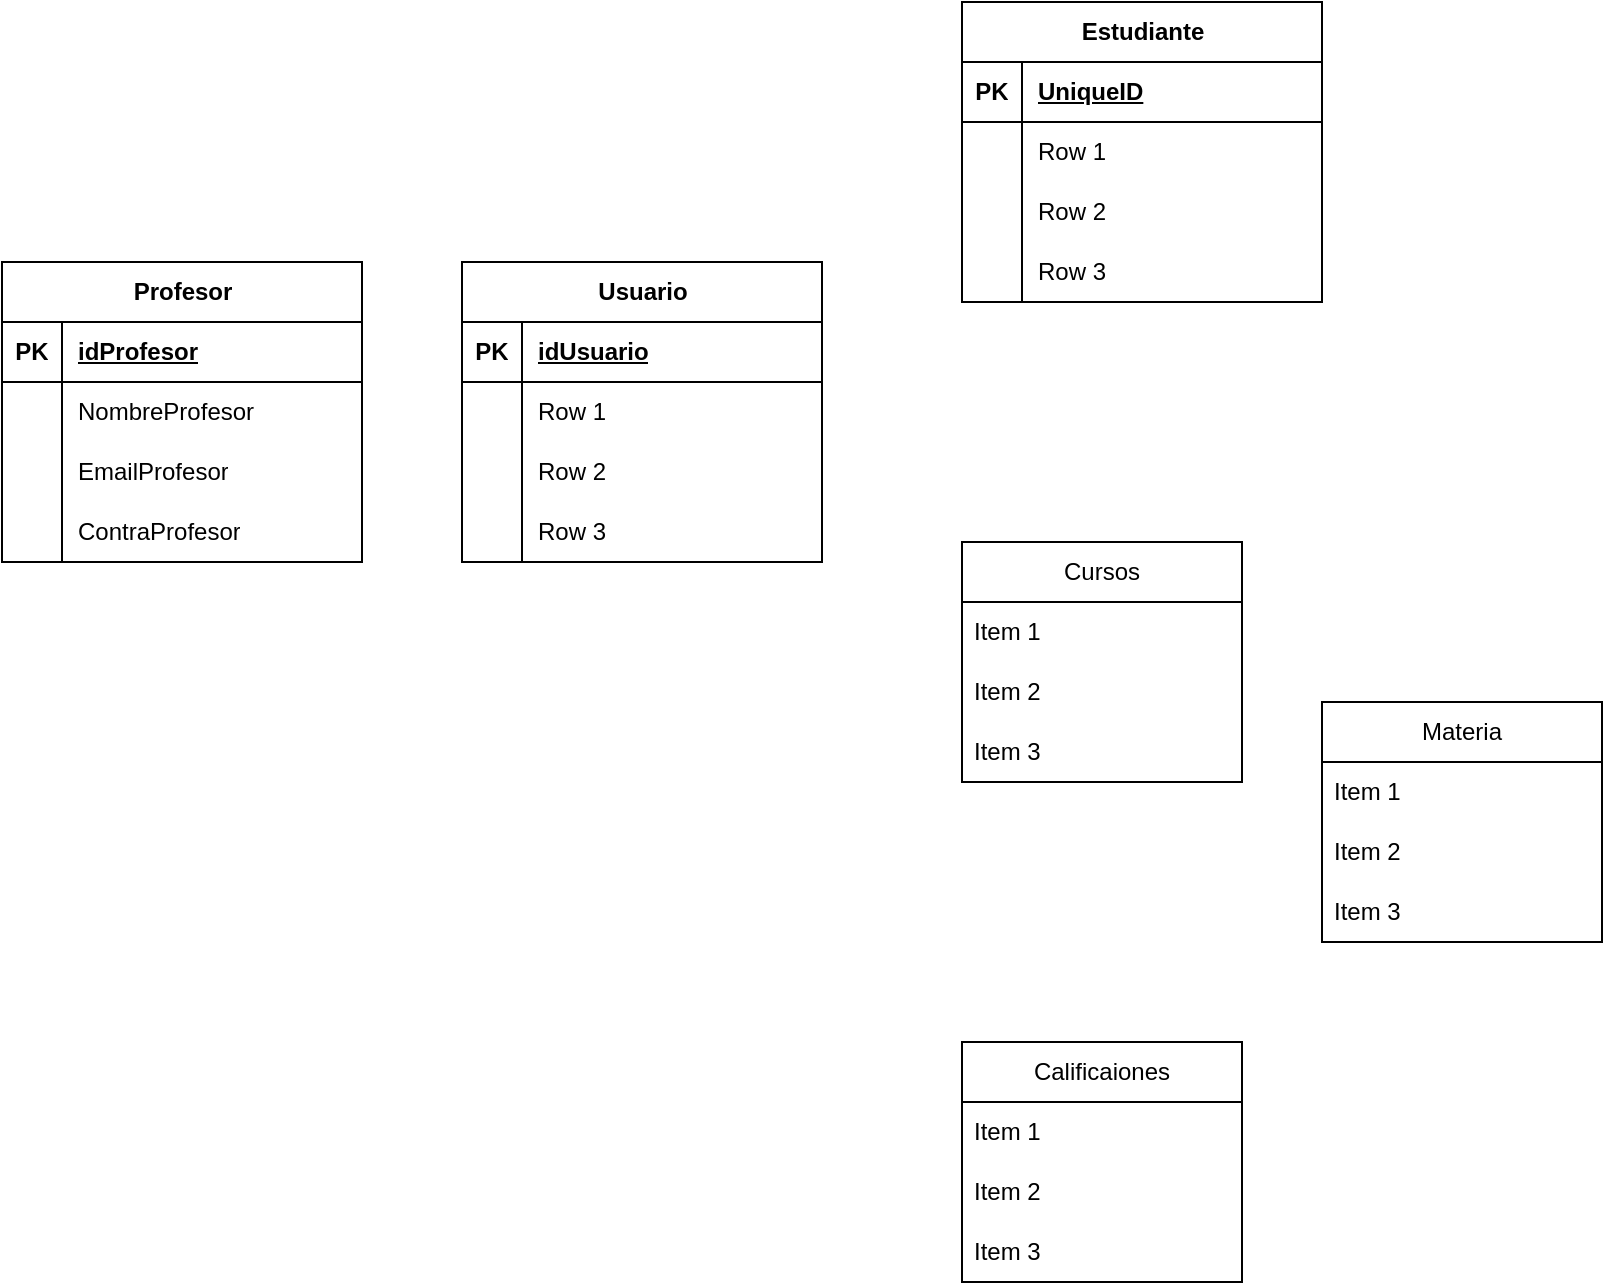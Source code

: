 <mxfile version="26.2.5">
  <diagram name="Página-1" id="gyoQRNp3iUZW7wSukkCl">
    <mxGraphModel dx="874" dy="1642" grid="1" gridSize="10" guides="1" tooltips="1" connect="1" arrows="1" fold="1" page="1" pageScale="1" pageWidth="827" pageHeight="1169" math="0" shadow="0">
      <root>
        <mxCell id="0" />
        <mxCell id="1" parent="0" />
        <mxCell id="Mvn4Cyy_QC7oj3gX43BP-10" value="Calificaiones" style="swimlane;fontStyle=0;childLayout=stackLayout;horizontal=1;startSize=30;horizontalStack=0;resizeParent=1;resizeParentMax=0;resizeLast=0;collapsible=1;marginBottom=0;whiteSpace=wrap;html=1;" vertex="1" parent="1">
          <mxGeometry x="490" y="200" width="140" height="120" as="geometry" />
        </mxCell>
        <mxCell id="Mvn4Cyy_QC7oj3gX43BP-11" value="Item 1" style="text;strokeColor=none;fillColor=none;align=left;verticalAlign=middle;spacingLeft=4;spacingRight=4;overflow=hidden;points=[[0,0.5],[1,0.5]];portConstraint=eastwest;rotatable=0;whiteSpace=wrap;html=1;" vertex="1" parent="Mvn4Cyy_QC7oj3gX43BP-10">
          <mxGeometry y="30" width="140" height="30" as="geometry" />
        </mxCell>
        <mxCell id="Mvn4Cyy_QC7oj3gX43BP-12" value="Item 2" style="text;strokeColor=none;fillColor=none;align=left;verticalAlign=middle;spacingLeft=4;spacingRight=4;overflow=hidden;points=[[0,0.5],[1,0.5]];portConstraint=eastwest;rotatable=0;whiteSpace=wrap;html=1;" vertex="1" parent="Mvn4Cyy_QC7oj3gX43BP-10">
          <mxGeometry y="60" width="140" height="30" as="geometry" />
        </mxCell>
        <mxCell id="Mvn4Cyy_QC7oj3gX43BP-13" value="Item 3" style="text;strokeColor=none;fillColor=none;align=left;verticalAlign=middle;spacingLeft=4;spacingRight=4;overflow=hidden;points=[[0,0.5],[1,0.5]];portConstraint=eastwest;rotatable=0;whiteSpace=wrap;html=1;" vertex="1" parent="Mvn4Cyy_QC7oj3gX43BP-10">
          <mxGeometry y="90" width="140" height="30" as="geometry" />
        </mxCell>
        <mxCell id="Mvn4Cyy_QC7oj3gX43BP-14" value="Cursos" style="swimlane;fontStyle=0;childLayout=stackLayout;horizontal=1;startSize=30;horizontalStack=0;resizeParent=1;resizeParentMax=0;resizeLast=0;collapsible=1;marginBottom=0;whiteSpace=wrap;html=1;" vertex="1" parent="1">
          <mxGeometry x="490" y="-50" width="140" height="120" as="geometry" />
        </mxCell>
        <mxCell id="Mvn4Cyy_QC7oj3gX43BP-15" value="Item 1" style="text;strokeColor=none;fillColor=none;align=left;verticalAlign=middle;spacingLeft=4;spacingRight=4;overflow=hidden;points=[[0,0.5],[1,0.5]];portConstraint=eastwest;rotatable=0;whiteSpace=wrap;html=1;" vertex="1" parent="Mvn4Cyy_QC7oj3gX43BP-14">
          <mxGeometry y="30" width="140" height="30" as="geometry" />
        </mxCell>
        <mxCell id="Mvn4Cyy_QC7oj3gX43BP-16" value="Item 2" style="text;strokeColor=none;fillColor=none;align=left;verticalAlign=middle;spacingLeft=4;spacingRight=4;overflow=hidden;points=[[0,0.5],[1,0.5]];portConstraint=eastwest;rotatable=0;whiteSpace=wrap;html=1;" vertex="1" parent="Mvn4Cyy_QC7oj3gX43BP-14">
          <mxGeometry y="60" width="140" height="30" as="geometry" />
        </mxCell>
        <mxCell id="Mvn4Cyy_QC7oj3gX43BP-17" value="Item 3" style="text;strokeColor=none;fillColor=none;align=left;verticalAlign=middle;spacingLeft=4;spacingRight=4;overflow=hidden;points=[[0,0.5],[1,0.5]];portConstraint=eastwest;rotatable=0;whiteSpace=wrap;html=1;" vertex="1" parent="Mvn4Cyy_QC7oj3gX43BP-14">
          <mxGeometry y="90" width="140" height="30" as="geometry" />
        </mxCell>
        <mxCell id="Mvn4Cyy_QC7oj3gX43BP-18" value="Materia" style="swimlane;fontStyle=0;childLayout=stackLayout;horizontal=1;startSize=30;horizontalStack=0;resizeParent=1;resizeParentMax=0;resizeLast=0;collapsible=1;marginBottom=0;whiteSpace=wrap;html=1;" vertex="1" parent="1">
          <mxGeometry x="670" y="30" width="140" height="120" as="geometry" />
        </mxCell>
        <mxCell id="Mvn4Cyy_QC7oj3gX43BP-19" value="Item 1" style="text;strokeColor=none;fillColor=none;align=left;verticalAlign=middle;spacingLeft=4;spacingRight=4;overflow=hidden;points=[[0,0.5],[1,0.5]];portConstraint=eastwest;rotatable=0;whiteSpace=wrap;html=1;" vertex="1" parent="Mvn4Cyy_QC7oj3gX43BP-18">
          <mxGeometry y="30" width="140" height="30" as="geometry" />
        </mxCell>
        <mxCell id="Mvn4Cyy_QC7oj3gX43BP-20" value="Item 2" style="text;strokeColor=none;fillColor=none;align=left;verticalAlign=middle;spacingLeft=4;spacingRight=4;overflow=hidden;points=[[0,0.5],[1,0.5]];portConstraint=eastwest;rotatable=0;whiteSpace=wrap;html=1;" vertex="1" parent="Mvn4Cyy_QC7oj3gX43BP-18">
          <mxGeometry y="60" width="140" height="30" as="geometry" />
        </mxCell>
        <mxCell id="Mvn4Cyy_QC7oj3gX43BP-21" value="Item 3" style="text;strokeColor=none;fillColor=none;align=left;verticalAlign=middle;spacingLeft=4;spacingRight=4;overflow=hidden;points=[[0,0.5],[1,0.5]];portConstraint=eastwest;rotatable=0;whiteSpace=wrap;html=1;" vertex="1" parent="Mvn4Cyy_QC7oj3gX43BP-18">
          <mxGeometry y="90" width="140" height="30" as="geometry" />
        </mxCell>
        <mxCell id="Mvn4Cyy_QC7oj3gX43BP-26" value="Profesor" style="shape=table;startSize=30;container=1;collapsible=1;childLayout=tableLayout;fixedRows=1;rowLines=0;fontStyle=1;align=center;resizeLast=1;html=1;" vertex="1" parent="1">
          <mxGeometry x="10" y="-190" width="180" height="150" as="geometry" />
        </mxCell>
        <mxCell id="Mvn4Cyy_QC7oj3gX43BP-27" value="" style="shape=tableRow;horizontal=0;startSize=0;swimlaneHead=0;swimlaneBody=0;fillColor=none;collapsible=0;dropTarget=0;points=[[0,0.5],[1,0.5]];portConstraint=eastwest;top=0;left=0;right=0;bottom=1;" vertex="1" parent="Mvn4Cyy_QC7oj3gX43BP-26">
          <mxGeometry y="30" width="180" height="30" as="geometry" />
        </mxCell>
        <mxCell id="Mvn4Cyy_QC7oj3gX43BP-28" value="PK" style="shape=partialRectangle;connectable=0;fillColor=none;top=0;left=0;bottom=0;right=0;fontStyle=1;overflow=hidden;whiteSpace=wrap;html=1;" vertex="1" parent="Mvn4Cyy_QC7oj3gX43BP-27">
          <mxGeometry width="30" height="30" as="geometry">
            <mxRectangle width="30" height="30" as="alternateBounds" />
          </mxGeometry>
        </mxCell>
        <mxCell id="Mvn4Cyy_QC7oj3gX43BP-29" value="idProfesor" style="shape=partialRectangle;connectable=0;fillColor=none;top=0;left=0;bottom=0;right=0;align=left;spacingLeft=6;fontStyle=5;overflow=hidden;whiteSpace=wrap;html=1;" vertex="1" parent="Mvn4Cyy_QC7oj3gX43BP-27">
          <mxGeometry x="30" width="150" height="30" as="geometry">
            <mxRectangle width="150" height="30" as="alternateBounds" />
          </mxGeometry>
        </mxCell>
        <mxCell id="Mvn4Cyy_QC7oj3gX43BP-30" value="" style="shape=tableRow;horizontal=0;startSize=0;swimlaneHead=0;swimlaneBody=0;fillColor=none;collapsible=0;dropTarget=0;points=[[0,0.5],[1,0.5]];portConstraint=eastwest;top=0;left=0;right=0;bottom=0;" vertex="1" parent="Mvn4Cyy_QC7oj3gX43BP-26">
          <mxGeometry y="60" width="180" height="30" as="geometry" />
        </mxCell>
        <mxCell id="Mvn4Cyy_QC7oj3gX43BP-31" value="" style="shape=partialRectangle;connectable=0;fillColor=none;top=0;left=0;bottom=0;right=0;editable=1;overflow=hidden;whiteSpace=wrap;html=1;" vertex="1" parent="Mvn4Cyy_QC7oj3gX43BP-30">
          <mxGeometry width="30" height="30" as="geometry">
            <mxRectangle width="30" height="30" as="alternateBounds" />
          </mxGeometry>
        </mxCell>
        <mxCell id="Mvn4Cyy_QC7oj3gX43BP-32" value="NombreProfesor" style="shape=partialRectangle;connectable=0;fillColor=none;top=0;left=0;bottom=0;right=0;align=left;spacingLeft=6;overflow=hidden;whiteSpace=wrap;html=1;" vertex="1" parent="Mvn4Cyy_QC7oj3gX43BP-30">
          <mxGeometry x="30" width="150" height="30" as="geometry">
            <mxRectangle width="150" height="30" as="alternateBounds" />
          </mxGeometry>
        </mxCell>
        <mxCell id="Mvn4Cyy_QC7oj3gX43BP-33" value="" style="shape=tableRow;horizontal=0;startSize=0;swimlaneHead=0;swimlaneBody=0;fillColor=none;collapsible=0;dropTarget=0;points=[[0,0.5],[1,0.5]];portConstraint=eastwest;top=0;left=0;right=0;bottom=0;" vertex="1" parent="Mvn4Cyy_QC7oj3gX43BP-26">
          <mxGeometry y="90" width="180" height="30" as="geometry" />
        </mxCell>
        <mxCell id="Mvn4Cyy_QC7oj3gX43BP-34" value="" style="shape=partialRectangle;connectable=0;fillColor=none;top=0;left=0;bottom=0;right=0;editable=1;overflow=hidden;whiteSpace=wrap;html=1;" vertex="1" parent="Mvn4Cyy_QC7oj3gX43BP-33">
          <mxGeometry width="30" height="30" as="geometry">
            <mxRectangle width="30" height="30" as="alternateBounds" />
          </mxGeometry>
        </mxCell>
        <mxCell id="Mvn4Cyy_QC7oj3gX43BP-35" value="EmailProfesor" style="shape=partialRectangle;connectable=0;fillColor=none;top=0;left=0;bottom=0;right=0;align=left;spacingLeft=6;overflow=hidden;whiteSpace=wrap;html=1;" vertex="1" parent="Mvn4Cyy_QC7oj3gX43BP-33">
          <mxGeometry x="30" width="150" height="30" as="geometry">
            <mxRectangle width="150" height="30" as="alternateBounds" />
          </mxGeometry>
        </mxCell>
        <mxCell id="Mvn4Cyy_QC7oj3gX43BP-36" value="" style="shape=tableRow;horizontal=0;startSize=0;swimlaneHead=0;swimlaneBody=0;fillColor=none;collapsible=0;dropTarget=0;points=[[0,0.5],[1,0.5]];portConstraint=eastwest;top=0;left=0;right=0;bottom=0;" vertex="1" parent="Mvn4Cyy_QC7oj3gX43BP-26">
          <mxGeometry y="120" width="180" height="30" as="geometry" />
        </mxCell>
        <mxCell id="Mvn4Cyy_QC7oj3gX43BP-37" value="" style="shape=partialRectangle;connectable=0;fillColor=none;top=0;left=0;bottom=0;right=0;editable=1;overflow=hidden;whiteSpace=wrap;html=1;" vertex="1" parent="Mvn4Cyy_QC7oj3gX43BP-36">
          <mxGeometry width="30" height="30" as="geometry">
            <mxRectangle width="30" height="30" as="alternateBounds" />
          </mxGeometry>
        </mxCell>
        <mxCell id="Mvn4Cyy_QC7oj3gX43BP-38" value="ContraProfesor" style="shape=partialRectangle;connectable=0;fillColor=none;top=0;left=0;bottom=0;right=0;align=left;spacingLeft=6;overflow=hidden;whiteSpace=wrap;html=1;" vertex="1" parent="Mvn4Cyy_QC7oj3gX43BP-36">
          <mxGeometry x="30" width="150" height="30" as="geometry">
            <mxRectangle width="150" height="30" as="alternateBounds" />
          </mxGeometry>
        </mxCell>
        <mxCell id="Mvn4Cyy_QC7oj3gX43BP-39" value="Usuario" style="shape=table;startSize=30;container=1;collapsible=1;childLayout=tableLayout;fixedRows=1;rowLines=0;fontStyle=1;align=center;resizeLast=1;html=1;" vertex="1" parent="1">
          <mxGeometry x="240" y="-190" width="180" height="150" as="geometry" />
        </mxCell>
        <mxCell id="Mvn4Cyy_QC7oj3gX43BP-40" value="" style="shape=tableRow;horizontal=0;startSize=0;swimlaneHead=0;swimlaneBody=0;fillColor=none;collapsible=0;dropTarget=0;points=[[0,0.5],[1,0.5]];portConstraint=eastwest;top=0;left=0;right=0;bottom=1;" vertex="1" parent="Mvn4Cyy_QC7oj3gX43BP-39">
          <mxGeometry y="30" width="180" height="30" as="geometry" />
        </mxCell>
        <mxCell id="Mvn4Cyy_QC7oj3gX43BP-41" value="PK" style="shape=partialRectangle;connectable=0;fillColor=none;top=0;left=0;bottom=0;right=0;fontStyle=1;overflow=hidden;whiteSpace=wrap;html=1;" vertex="1" parent="Mvn4Cyy_QC7oj3gX43BP-40">
          <mxGeometry width="30" height="30" as="geometry">
            <mxRectangle width="30" height="30" as="alternateBounds" />
          </mxGeometry>
        </mxCell>
        <mxCell id="Mvn4Cyy_QC7oj3gX43BP-42" value="idUsuario" style="shape=partialRectangle;connectable=0;fillColor=none;top=0;left=0;bottom=0;right=0;align=left;spacingLeft=6;fontStyle=5;overflow=hidden;whiteSpace=wrap;html=1;" vertex="1" parent="Mvn4Cyy_QC7oj3gX43BP-40">
          <mxGeometry x="30" width="150" height="30" as="geometry">
            <mxRectangle width="150" height="30" as="alternateBounds" />
          </mxGeometry>
        </mxCell>
        <mxCell id="Mvn4Cyy_QC7oj3gX43BP-43" value="" style="shape=tableRow;horizontal=0;startSize=0;swimlaneHead=0;swimlaneBody=0;fillColor=none;collapsible=0;dropTarget=0;points=[[0,0.5],[1,0.5]];portConstraint=eastwest;top=0;left=0;right=0;bottom=0;" vertex="1" parent="Mvn4Cyy_QC7oj3gX43BP-39">
          <mxGeometry y="60" width="180" height="30" as="geometry" />
        </mxCell>
        <mxCell id="Mvn4Cyy_QC7oj3gX43BP-44" value="" style="shape=partialRectangle;connectable=0;fillColor=none;top=0;left=0;bottom=0;right=0;editable=1;overflow=hidden;whiteSpace=wrap;html=1;" vertex="1" parent="Mvn4Cyy_QC7oj3gX43BP-43">
          <mxGeometry width="30" height="30" as="geometry">
            <mxRectangle width="30" height="30" as="alternateBounds" />
          </mxGeometry>
        </mxCell>
        <mxCell id="Mvn4Cyy_QC7oj3gX43BP-45" value="Row 1" style="shape=partialRectangle;connectable=0;fillColor=none;top=0;left=0;bottom=0;right=0;align=left;spacingLeft=6;overflow=hidden;whiteSpace=wrap;html=1;" vertex="1" parent="Mvn4Cyy_QC7oj3gX43BP-43">
          <mxGeometry x="30" width="150" height="30" as="geometry">
            <mxRectangle width="150" height="30" as="alternateBounds" />
          </mxGeometry>
        </mxCell>
        <mxCell id="Mvn4Cyy_QC7oj3gX43BP-46" value="" style="shape=tableRow;horizontal=0;startSize=0;swimlaneHead=0;swimlaneBody=0;fillColor=none;collapsible=0;dropTarget=0;points=[[0,0.5],[1,0.5]];portConstraint=eastwest;top=0;left=0;right=0;bottom=0;" vertex="1" parent="Mvn4Cyy_QC7oj3gX43BP-39">
          <mxGeometry y="90" width="180" height="30" as="geometry" />
        </mxCell>
        <mxCell id="Mvn4Cyy_QC7oj3gX43BP-47" value="" style="shape=partialRectangle;connectable=0;fillColor=none;top=0;left=0;bottom=0;right=0;editable=1;overflow=hidden;whiteSpace=wrap;html=1;" vertex="1" parent="Mvn4Cyy_QC7oj3gX43BP-46">
          <mxGeometry width="30" height="30" as="geometry">
            <mxRectangle width="30" height="30" as="alternateBounds" />
          </mxGeometry>
        </mxCell>
        <mxCell id="Mvn4Cyy_QC7oj3gX43BP-48" value="Row 2" style="shape=partialRectangle;connectable=0;fillColor=none;top=0;left=0;bottom=0;right=0;align=left;spacingLeft=6;overflow=hidden;whiteSpace=wrap;html=1;" vertex="1" parent="Mvn4Cyy_QC7oj3gX43BP-46">
          <mxGeometry x="30" width="150" height="30" as="geometry">
            <mxRectangle width="150" height="30" as="alternateBounds" />
          </mxGeometry>
        </mxCell>
        <mxCell id="Mvn4Cyy_QC7oj3gX43BP-49" value="" style="shape=tableRow;horizontal=0;startSize=0;swimlaneHead=0;swimlaneBody=0;fillColor=none;collapsible=0;dropTarget=0;points=[[0,0.5],[1,0.5]];portConstraint=eastwest;top=0;left=0;right=0;bottom=0;" vertex="1" parent="Mvn4Cyy_QC7oj3gX43BP-39">
          <mxGeometry y="120" width="180" height="30" as="geometry" />
        </mxCell>
        <mxCell id="Mvn4Cyy_QC7oj3gX43BP-50" value="" style="shape=partialRectangle;connectable=0;fillColor=none;top=0;left=0;bottom=0;right=0;editable=1;overflow=hidden;whiteSpace=wrap;html=1;" vertex="1" parent="Mvn4Cyy_QC7oj3gX43BP-49">
          <mxGeometry width="30" height="30" as="geometry">
            <mxRectangle width="30" height="30" as="alternateBounds" />
          </mxGeometry>
        </mxCell>
        <mxCell id="Mvn4Cyy_QC7oj3gX43BP-51" value="Row 3" style="shape=partialRectangle;connectable=0;fillColor=none;top=0;left=0;bottom=0;right=0;align=left;spacingLeft=6;overflow=hidden;whiteSpace=wrap;html=1;" vertex="1" parent="Mvn4Cyy_QC7oj3gX43BP-49">
          <mxGeometry x="30" width="150" height="30" as="geometry">
            <mxRectangle width="150" height="30" as="alternateBounds" />
          </mxGeometry>
        </mxCell>
        <mxCell id="Mvn4Cyy_QC7oj3gX43BP-52" value="Estudiante" style="shape=table;startSize=30;container=1;collapsible=1;childLayout=tableLayout;fixedRows=1;rowLines=0;fontStyle=1;align=center;resizeLast=1;html=1;" vertex="1" parent="1">
          <mxGeometry x="490" y="-320" width="180" height="150" as="geometry" />
        </mxCell>
        <mxCell id="Mvn4Cyy_QC7oj3gX43BP-53" value="" style="shape=tableRow;horizontal=0;startSize=0;swimlaneHead=0;swimlaneBody=0;fillColor=none;collapsible=0;dropTarget=0;points=[[0,0.5],[1,0.5]];portConstraint=eastwest;top=0;left=0;right=0;bottom=1;" vertex="1" parent="Mvn4Cyy_QC7oj3gX43BP-52">
          <mxGeometry y="30" width="180" height="30" as="geometry" />
        </mxCell>
        <mxCell id="Mvn4Cyy_QC7oj3gX43BP-54" value="PK" style="shape=partialRectangle;connectable=0;fillColor=none;top=0;left=0;bottom=0;right=0;fontStyle=1;overflow=hidden;whiteSpace=wrap;html=1;" vertex="1" parent="Mvn4Cyy_QC7oj3gX43BP-53">
          <mxGeometry width="30" height="30" as="geometry">
            <mxRectangle width="30" height="30" as="alternateBounds" />
          </mxGeometry>
        </mxCell>
        <mxCell id="Mvn4Cyy_QC7oj3gX43BP-55" value="UniqueID" style="shape=partialRectangle;connectable=0;fillColor=none;top=0;left=0;bottom=0;right=0;align=left;spacingLeft=6;fontStyle=5;overflow=hidden;whiteSpace=wrap;html=1;" vertex="1" parent="Mvn4Cyy_QC7oj3gX43BP-53">
          <mxGeometry x="30" width="150" height="30" as="geometry">
            <mxRectangle width="150" height="30" as="alternateBounds" />
          </mxGeometry>
        </mxCell>
        <mxCell id="Mvn4Cyy_QC7oj3gX43BP-56" value="" style="shape=tableRow;horizontal=0;startSize=0;swimlaneHead=0;swimlaneBody=0;fillColor=none;collapsible=0;dropTarget=0;points=[[0,0.5],[1,0.5]];portConstraint=eastwest;top=0;left=0;right=0;bottom=0;" vertex="1" parent="Mvn4Cyy_QC7oj3gX43BP-52">
          <mxGeometry y="60" width="180" height="30" as="geometry" />
        </mxCell>
        <mxCell id="Mvn4Cyy_QC7oj3gX43BP-57" value="" style="shape=partialRectangle;connectable=0;fillColor=none;top=0;left=0;bottom=0;right=0;editable=1;overflow=hidden;whiteSpace=wrap;html=1;" vertex="1" parent="Mvn4Cyy_QC7oj3gX43BP-56">
          <mxGeometry width="30" height="30" as="geometry">
            <mxRectangle width="30" height="30" as="alternateBounds" />
          </mxGeometry>
        </mxCell>
        <mxCell id="Mvn4Cyy_QC7oj3gX43BP-58" value="Row 1" style="shape=partialRectangle;connectable=0;fillColor=none;top=0;left=0;bottom=0;right=0;align=left;spacingLeft=6;overflow=hidden;whiteSpace=wrap;html=1;" vertex="1" parent="Mvn4Cyy_QC7oj3gX43BP-56">
          <mxGeometry x="30" width="150" height="30" as="geometry">
            <mxRectangle width="150" height="30" as="alternateBounds" />
          </mxGeometry>
        </mxCell>
        <mxCell id="Mvn4Cyy_QC7oj3gX43BP-59" value="" style="shape=tableRow;horizontal=0;startSize=0;swimlaneHead=0;swimlaneBody=0;fillColor=none;collapsible=0;dropTarget=0;points=[[0,0.5],[1,0.5]];portConstraint=eastwest;top=0;left=0;right=0;bottom=0;" vertex="1" parent="Mvn4Cyy_QC7oj3gX43BP-52">
          <mxGeometry y="90" width="180" height="30" as="geometry" />
        </mxCell>
        <mxCell id="Mvn4Cyy_QC7oj3gX43BP-60" value="" style="shape=partialRectangle;connectable=0;fillColor=none;top=0;left=0;bottom=0;right=0;editable=1;overflow=hidden;whiteSpace=wrap;html=1;" vertex="1" parent="Mvn4Cyy_QC7oj3gX43BP-59">
          <mxGeometry width="30" height="30" as="geometry">
            <mxRectangle width="30" height="30" as="alternateBounds" />
          </mxGeometry>
        </mxCell>
        <mxCell id="Mvn4Cyy_QC7oj3gX43BP-61" value="Row 2" style="shape=partialRectangle;connectable=0;fillColor=none;top=0;left=0;bottom=0;right=0;align=left;spacingLeft=6;overflow=hidden;whiteSpace=wrap;html=1;" vertex="1" parent="Mvn4Cyy_QC7oj3gX43BP-59">
          <mxGeometry x="30" width="150" height="30" as="geometry">
            <mxRectangle width="150" height="30" as="alternateBounds" />
          </mxGeometry>
        </mxCell>
        <mxCell id="Mvn4Cyy_QC7oj3gX43BP-62" value="" style="shape=tableRow;horizontal=0;startSize=0;swimlaneHead=0;swimlaneBody=0;fillColor=none;collapsible=0;dropTarget=0;points=[[0,0.5],[1,0.5]];portConstraint=eastwest;top=0;left=0;right=0;bottom=0;" vertex="1" parent="Mvn4Cyy_QC7oj3gX43BP-52">
          <mxGeometry y="120" width="180" height="30" as="geometry" />
        </mxCell>
        <mxCell id="Mvn4Cyy_QC7oj3gX43BP-63" value="" style="shape=partialRectangle;connectable=0;fillColor=none;top=0;left=0;bottom=0;right=0;editable=1;overflow=hidden;whiteSpace=wrap;html=1;" vertex="1" parent="Mvn4Cyy_QC7oj3gX43BP-62">
          <mxGeometry width="30" height="30" as="geometry">
            <mxRectangle width="30" height="30" as="alternateBounds" />
          </mxGeometry>
        </mxCell>
        <mxCell id="Mvn4Cyy_QC7oj3gX43BP-64" value="Row 3" style="shape=partialRectangle;connectable=0;fillColor=none;top=0;left=0;bottom=0;right=0;align=left;spacingLeft=6;overflow=hidden;whiteSpace=wrap;html=1;" vertex="1" parent="Mvn4Cyy_QC7oj3gX43BP-62">
          <mxGeometry x="30" width="150" height="30" as="geometry">
            <mxRectangle width="150" height="30" as="alternateBounds" />
          </mxGeometry>
        </mxCell>
      </root>
    </mxGraphModel>
  </diagram>
</mxfile>
